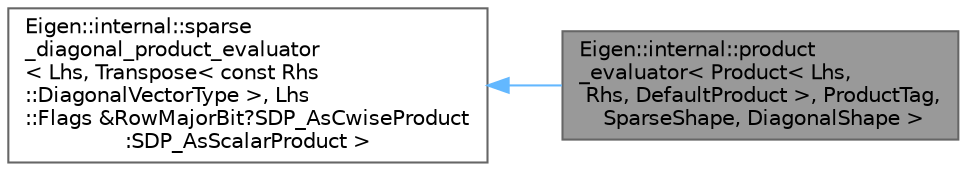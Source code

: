 digraph "Eigen::internal::product_evaluator&lt; Product&lt; Lhs, Rhs, DefaultProduct &gt;, ProductTag, SparseShape, DiagonalShape &gt;"
{
 // LATEX_PDF_SIZE
  bgcolor="transparent";
  edge [fontname=Helvetica,fontsize=10,labelfontname=Helvetica,labelfontsize=10];
  node [fontname=Helvetica,fontsize=10,shape=box,height=0.2,width=0.4];
  rankdir="LR";
  Node1 [id="Node000001",label="Eigen::internal::product\l_evaluator\< Product\< Lhs,\l Rhs, DefaultProduct \>, ProductTag,\l SparseShape, DiagonalShape \>",height=0.2,width=0.4,color="gray40", fillcolor="grey60", style="filled", fontcolor="black",tooltip=" "];
  Node2 -> Node1 [id="edge1_Node000001_Node000002",dir="back",color="steelblue1",style="solid",tooltip=" "];
  Node2 [id="Node000002",label="Eigen::internal::sparse\l_diagonal_product_evaluator\l\< Lhs, Transpose\< const Rhs\l::DiagonalVectorType \>, Lhs\l::Flags &RowMajorBit?SDP_AsCwiseProduct\l:SDP_AsScalarProduct \>",height=0.2,width=0.4,color="gray40", fillcolor="white", style="filled",URL="$struct_eigen_1_1internal_1_1sparse__diagonal__product__evaluator.html",tooltip=" "];
}
